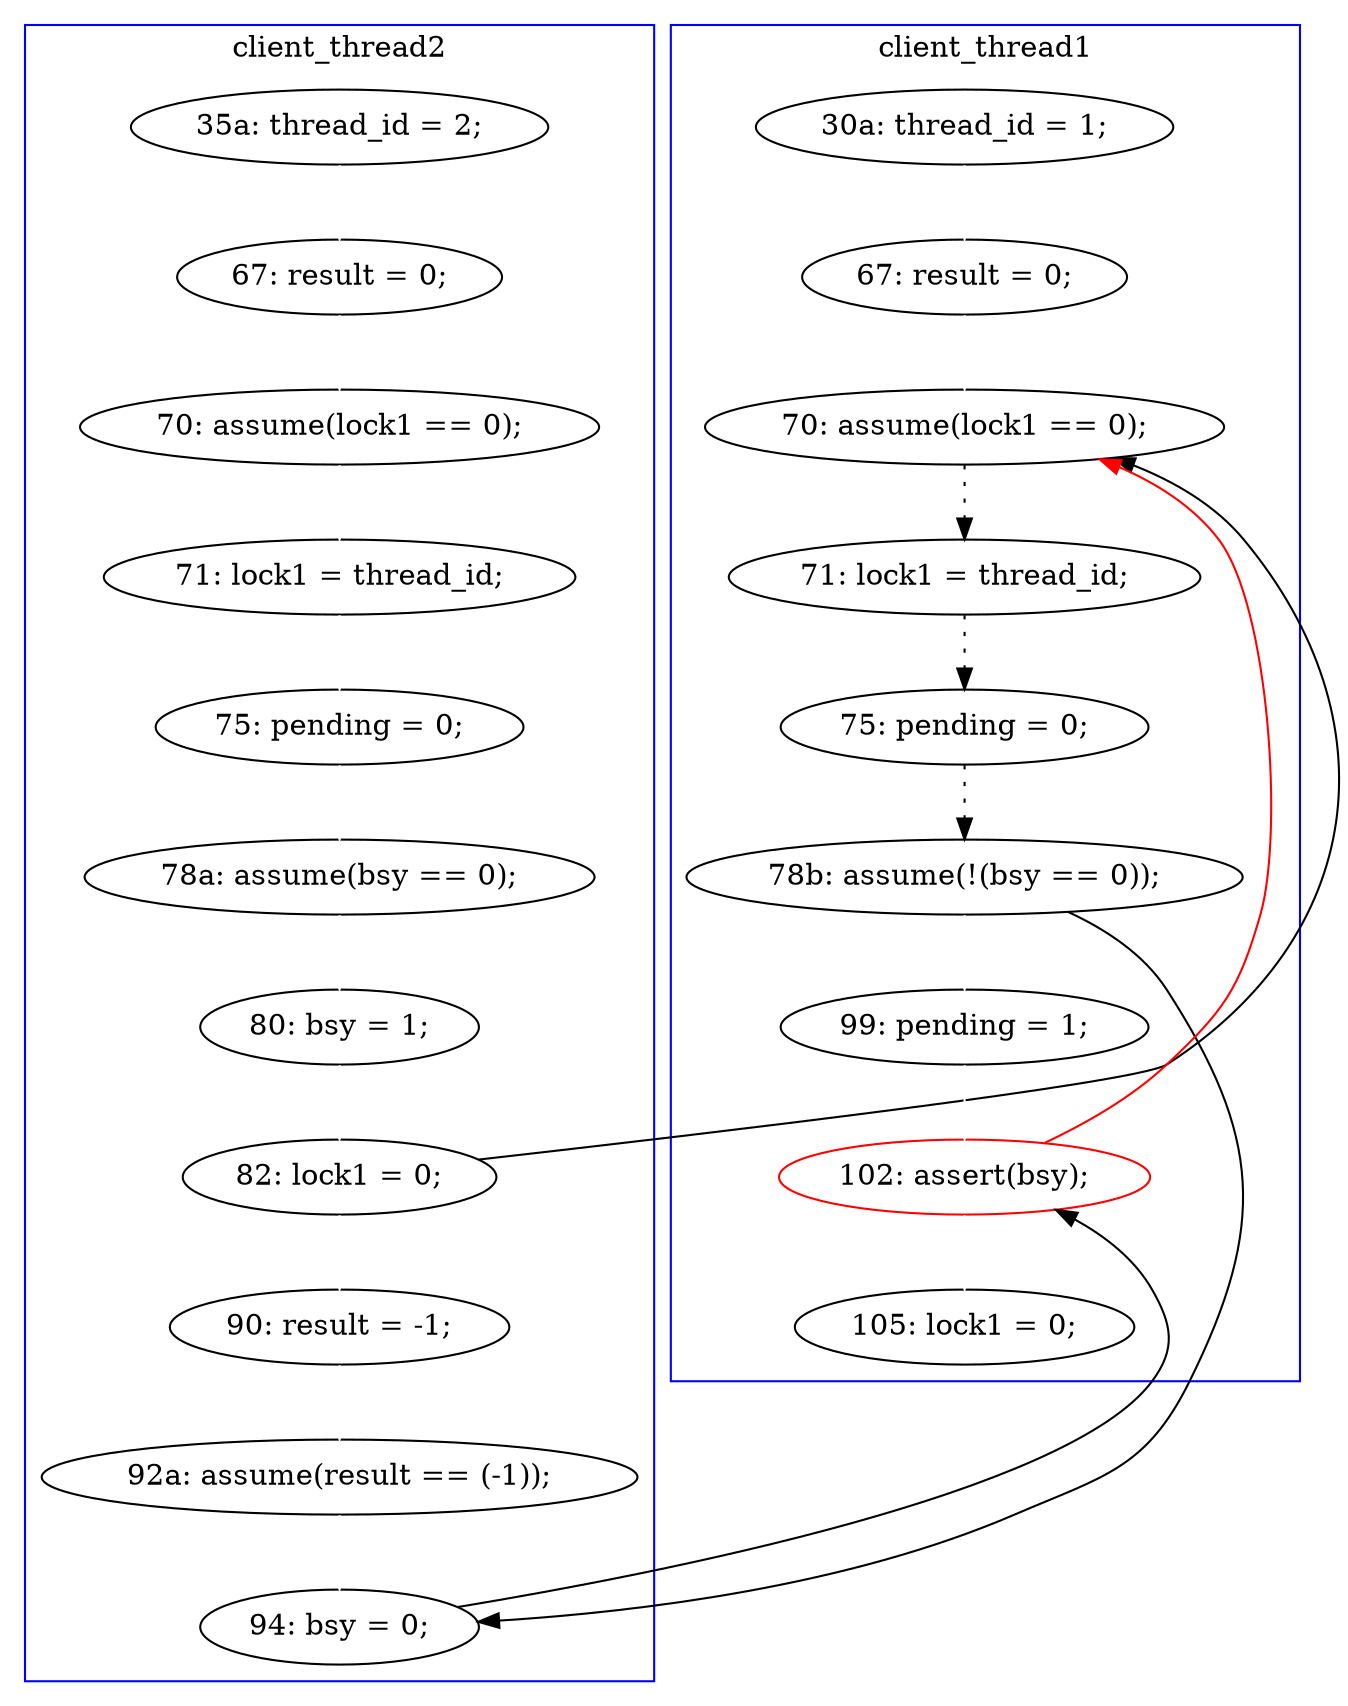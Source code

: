 digraph Counterexample {
	36 -> 40 [color = black, style = solid, constraint = false]
	22 -> 32 [color = black, style = solid, constraint = false]
	16 -> 18 [color = white, style = solid]
	34 -> 36 [color = black, style = dotted]
	14 -> 15 [color = white, style = solid]
	33 -> 34 [color = black, style = dotted]
	24 -> 26 [color = white, style = solid]
	28 -> 31 [color = white, style = solid]
	37 -> 41 [color = white, style = solid]
	21 -> 22 [color = white, style = solid]
	15 -> 16 [color = white, style = solid]
	26 -> 40 [color = white, style = solid]
	32 -> 33 [color = black, style = dotted]
	40 -> 41 [color = black, style = solid, constraint = false]
	22 -> 24 [color = white, style = solid]
	31 -> 32 [color = white, style = solid]
	41 -> 32 [color = red, style = solid, constraint = false]
	41 -> 42 [color = white, style = solid]
	18 -> 21 [color = white, style = solid]
	13 -> 14 [color = white, style = solid]
	36 -> 37 [color = white, style = solid]
	10 -> 13 [color = white, style = solid]
	subgraph cluster2 {
		label = client_thread2
		color = blue
		14  [label = "70: assume(lock1 == 0);"]
		15  [label = "71: lock1 = thread_id;"]
		24  [label = "90: result = -1;"]
		22  [label = "82: lock1 = 0;"]
		13  [label = "67: result = 0;"]
		16  [label = "75: pending = 0;"]
		18  [label = "78a: assume(bsy == 0);"]
		10  [label = "35a: thread_id = 2;"]
		40  [label = "94: bsy = 0;"]
		21  [label = "80: bsy = 1;"]
		26  [label = "92a: assume(result == (-1));"]
	}
	subgraph cluster1 {
		label = client_thread1
		color = blue
		41  [label = "102: assert(bsy);", color = red]
		31  [label = "67: result = 0;"]
		34  [label = "75: pending = 0;"]
		33  [label = "71: lock1 = thread_id;"]
		28  [label = "30a: thread_id = 1;"]
		32  [label = "70: assume(lock1 == 0);"]
		36  [label = "78b: assume(!(bsy == 0));"]
		42  [label = "105: lock1 = 0;"]
		37  [label = "99: pending = 1;"]
	}
}
